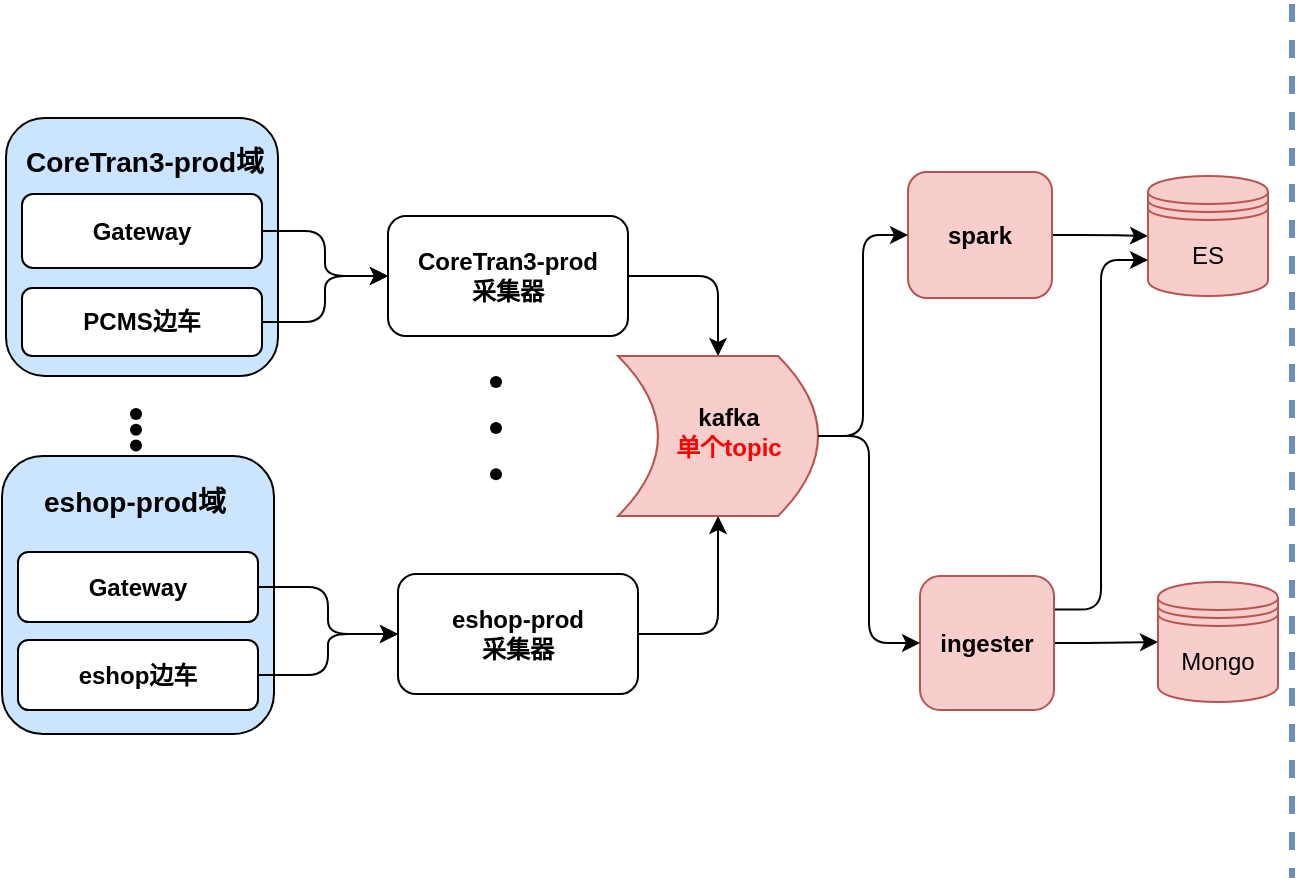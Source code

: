 <mxfile version="28.2.4">
  <diagram name="原型图" id="9Li6IN2-fdfVNfoZi-YO">
    <mxGraphModel dx="2146" dy="1844" grid="0" gridSize="10" guides="0" tooltips="1" connect="1" arrows="1" fold="1" page="0" pageScale="1" pageWidth="827" pageHeight="1169" math="0" shadow="0">
      <root>
        <mxCell id="0" />
        <mxCell id="1" parent="0" />
        <mxCell id="GwXWVeqkWk4CuG4hyDd8-16" value="" style="rounded=1;whiteSpace=wrap;html=1;fillColor=#CCE5FF;" parent="1" vertex="1">
          <mxGeometry x="-1062" y="-986" width="136" height="129" as="geometry" />
        </mxCell>
        <mxCell id="je_rRdqIXx3PYmjw4o95-9" style="edgeStyle=orthogonalEdgeStyle;rounded=1;orthogonalLoop=1;jettySize=auto;html=1;entryX=0;entryY=0.5;entryDx=0;entryDy=0;entryPerimeter=0;exitX=0;exitY=0.75;exitDx=0;exitDy=0;" parent="1" edge="1">
          <mxGeometry relative="1" as="geometry">
            <mxPoint x="2548" y="561" as="sourcePoint" />
            <Array as="points">
              <mxPoint x="2414" y="561" />
              <mxPoint x="2414" y="760" />
            </Array>
          </mxGeometry>
        </mxCell>
        <mxCell id="je_rRdqIXx3PYmjw4o95-10" value="2. 监听到的gateway节点列表和DB中节点信息对比" style="edgeLabel;html=1;align=center;verticalAlign=middle;resizable=0;points=[];rounded=1;" parent="je_rRdqIXx3PYmjw4o95-9" vertex="1" connectable="0">
          <mxGeometry x="-0.009" y="3" relative="1" as="geometry">
            <mxPoint as="offset" />
          </mxGeometry>
        </mxCell>
        <mxCell id="GwXWVeqkWk4CuG4hyDd8-29" style="edgeStyle=orthogonalEdgeStyle;rounded=1;orthogonalLoop=1;jettySize=auto;html=1;exitX=1;exitY=0.5;exitDx=0;exitDy=0;entryX=0;entryY=0.5;entryDx=0;entryDy=0;" parent="1" source="GwXWVeqkWk4CuG4hyDd8-5" target="GwXWVeqkWk4CuG4hyDd8-26" edge="1">
          <mxGeometry relative="1" as="geometry">
            <mxPoint x="-870.375" y="-897.5" as="targetPoint" />
          </mxGeometry>
        </mxCell>
        <mxCell id="GwXWVeqkWk4CuG4hyDd8-5" value="&lt;b&gt;PCMS边车&lt;/b&gt;" style="rounded=1;whiteSpace=wrap;html=1;" parent="1" vertex="1">
          <mxGeometry x="-1054" y="-901" width="120" height="34" as="geometry" />
        </mxCell>
        <mxCell id="GwXWVeqkWk4CuG4hyDd8-28" style="edgeStyle=orthogonalEdgeStyle;rounded=1;orthogonalLoop=1;jettySize=auto;html=1;exitX=1;exitY=0.5;exitDx=0;exitDy=0;entryX=0;entryY=0.5;entryDx=0;entryDy=0;" parent="1" source="GwXWVeqkWk4CuG4hyDd8-6" target="GwXWVeqkWk4CuG4hyDd8-26" edge="1">
          <mxGeometry relative="1" as="geometry" />
        </mxCell>
        <mxCell id="GwXWVeqkWk4CuG4hyDd8-6" value="&lt;b&gt;Gateway&lt;/b&gt;" style="rounded=1;whiteSpace=wrap;html=1;" parent="1" vertex="1">
          <mxGeometry x="-1054" y="-948" width="120" height="37" as="geometry" />
        </mxCell>
        <mxCell id="GwXWVeqkWk4CuG4hyDd8-17" value="" style="rounded=1;whiteSpace=wrap;html=1;fillColor=#CCE5FF;" parent="1" vertex="1">
          <mxGeometry x="-1064" y="-817" width="136" height="139" as="geometry" />
        </mxCell>
        <mxCell id="GwXWVeqkWk4CuG4hyDd8-31" style="edgeStyle=orthogonalEdgeStyle;rounded=1;orthogonalLoop=1;jettySize=auto;html=1;exitX=1;exitY=0.5;exitDx=0;exitDy=0;entryX=0;entryY=0.5;entryDx=0;entryDy=0;" parent="1" source="GwXWVeqkWk4CuG4hyDd8-18" target="GwXWVeqkWk4CuG4hyDd8-27" edge="1">
          <mxGeometry relative="1" as="geometry" />
        </mxCell>
        <mxCell id="GwXWVeqkWk4CuG4hyDd8-18" value="&lt;b&gt;eshop边车&lt;/b&gt;" style="rounded=1;whiteSpace=wrap;html=1;" parent="1" vertex="1">
          <mxGeometry x="-1056" y="-725" width="120" height="35" as="geometry" />
        </mxCell>
        <mxCell id="GwXWVeqkWk4CuG4hyDd8-30" style="edgeStyle=orthogonalEdgeStyle;rounded=1;orthogonalLoop=1;jettySize=auto;html=1;exitX=1;exitY=0.5;exitDx=0;exitDy=0;entryX=0;entryY=0.5;entryDx=0;entryDy=0;" parent="1" source="GwXWVeqkWk4CuG4hyDd8-19" target="GwXWVeqkWk4CuG4hyDd8-27" edge="1">
          <mxGeometry relative="1" as="geometry" />
        </mxCell>
        <mxCell id="GwXWVeqkWk4CuG4hyDd8-19" value="&lt;b&gt;Gateway&lt;/b&gt;" style="rounded=1;whiteSpace=wrap;html=1;" parent="1" vertex="1">
          <mxGeometry x="-1056" y="-769" width="120" height="35" as="geometry" />
        </mxCell>
        <mxCell id="GwXWVeqkWk4CuG4hyDd8-35" style="edgeStyle=orthogonalEdgeStyle;rounded=1;orthogonalLoop=1;jettySize=auto;html=1;exitX=1;exitY=0.5;exitDx=0;exitDy=0;entryX=0.5;entryY=1;entryDx=0;entryDy=0;" parent="1" source="GwXWVeqkWk4CuG4hyDd8-26" target="GwXWVeqkWk4CuG4hyDd8-32" edge="1">
          <mxGeometry relative="1" as="geometry" />
        </mxCell>
        <mxCell id="GwXWVeqkWk4CuG4hyDd8-26" value="&lt;b&gt;CoreTran3-prod&lt;/b&gt;&lt;div&gt;&lt;b&gt;采集器&lt;/b&gt;&lt;/div&gt;" style="rounded=1;whiteSpace=wrap;html=1;" parent="1" vertex="1">
          <mxGeometry x="-871" y="-937" width="120" height="60" as="geometry" />
        </mxCell>
        <mxCell id="GwXWVeqkWk4CuG4hyDd8-36" style="edgeStyle=orthogonalEdgeStyle;rounded=1;orthogonalLoop=1;jettySize=auto;html=1;exitX=1;exitY=0.5;exitDx=0;exitDy=0;entryX=0.5;entryY=0;entryDx=0;entryDy=0;" parent="1" source="GwXWVeqkWk4CuG4hyDd8-27" target="GwXWVeqkWk4CuG4hyDd8-32" edge="1">
          <mxGeometry relative="1" as="geometry" />
        </mxCell>
        <mxCell id="GwXWVeqkWk4CuG4hyDd8-27" value="&lt;b&gt;eshop-prod&lt;/b&gt;&lt;div&gt;&lt;b&gt;采集器&lt;/b&gt;&lt;/div&gt;" style="rounded=1;whiteSpace=wrap;html=1;" parent="1" vertex="1">
          <mxGeometry x="-866" y="-758" width="120" height="60" as="geometry" />
        </mxCell>
        <mxCell id="GwXWVeqkWk4CuG4hyDd8-34" value="" style="group;rounded=1;" parent="1" vertex="1" connectable="0">
          <mxGeometry x="-756" y="-867" width="100" height="80" as="geometry" />
        </mxCell>
        <mxCell id="GwXWVeqkWk4CuG4hyDd8-32" value="" style="shape=dataStorage;whiteSpace=wrap;html=1;fixedSize=1;rotation=-180;rounded=1;fillColor=#f8cecc;strokeColor=#b85450;" parent="GwXWVeqkWk4CuG4hyDd8-34" vertex="1">
          <mxGeometry width="100" height="80" as="geometry" />
        </mxCell>
        <mxCell id="GwXWVeqkWk4CuG4hyDd8-33" value="&lt;b&gt;kafka&lt;/b&gt;&lt;div&gt;&lt;b&gt;&lt;font style=&quot;color: rgb(255, 0, 0);&quot;&gt;单个topic&lt;/font&gt;&lt;/b&gt;&lt;/div&gt;" style="text;html=1;align=center;verticalAlign=middle;resizable=0;points=[];autosize=1;strokeColor=none;fillColor=none;rounded=1;" parent="GwXWVeqkWk4CuG4hyDd8-34" vertex="1">
          <mxGeometry x="19" y="17" width="71" height="41" as="geometry" />
        </mxCell>
        <mxCell id="GwXWVeqkWk4CuG4hyDd8-37" value="" style="group;rounded=1;" parent="1" vertex="1" connectable="0">
          <mxGeometry x="-1007" y="-848" width="20" height="27" as="geometry" />
        </mxCell>
        <mxCell id="GwXWVeqkWk4CuG4hyDd8-38" value="" style="shape=waypoint;size=6;pointerEvents=1;points=[];fillColor=none;resizable=0;rotatable=0;perimeter=centerPerimeter;snapToPoint=1;rounded=1;" parent="GwXWVeqkWk4CuG4hyDd8-37" vertex="1">
          <mxGeometry width="20" height="20" as="geometry" />
        </mxCell>
        <mxCell id="GwXWVeqkWk4CuG4hyDd8-39" value="" style="shape=waypoint;size=6;pointerEvents=1;points=[];fillColor=none;resizable=0;rotatable=0;perimeter=centerPerimeter;snapToPoint=1;rounded=1;" parent="GwXWVeqkWk4CuG4hyDd8-37" vertex="1">
          <mxGeometry y="15.75" width="20" height="20" as="geometry" />
        </mxCell>
        <mxCell id="GwXWVeqkWk4CuG4hyDd8-40" value="" style="shape=waypoint;size=6;pointerEvents=1;points=[];fillColor=none;resizable=0;rotatable=0;perimeter=centerPerimeter;snapToPoint=1;rounded=1;" parent="GwXWVeqkWk4CuG4hyDd8-37" vertex="1">
          <mxGeometry y="7.875" width="20" height="20" as="geometry" />
        </mxCell>
        <mxCell id="GwXWVeqkWk4CuG4hyDd8-41" value="" style="group;rounded=1;" parent="1" vertex="1" connectable="0">
          <mxGeometry x="-827" y="-864" width="20" height="79" as="geometry" />
        </mxCell>
        <mxCell id="GwXWVeqkWk4CuG4hyDd8-42" value="" style="shape=waypoint;size=6;pointerEvents=1;points=[];fillColor=none;resizable=0;rotatable=0;perimeter=centerPerimeter;snapToPoint=1;rounded=1;" parent="GwXWVeqkWk4CuG4hyDd8-41" vertex="1">
          <mxGeometry width="20" height="20" as="geometry" />
        </mxCell>
        <mxCell id="GwXWVeqkWk4CuG4hyDd8-43" value="" style="shape=waypoint;size=6;pointerEvents=1;points=[];fillColor=none;resizable=0;rotatable=0;perimeter=centerPerimeter;snapToPoint=1;rounded=1;" parent="GwXWVeqkWk4CuG4hyDd8-41" vertex="1">
          <mxGeometry y="46.083" width="20" height="20" as="geometry" />
        </mxCell>
        <mxCell id="GwXWVeqkWk4CuG4hyDd8-44" value="" style="shape=waypoint;size=6;pointerEvents=1;points=[];fillColor=none;resizable=0;rotatable=0;perimeter=centerPerimeter;snapToPoint=1;rounded=1;" parent="GwXWVeqkWk4CuG4hyDd8-41" vertex="1">
          <mxGeometry y="23.042" width="20" height="20" as="geometry" />
        </mxCell>
        <mxCell id="GwXWVeqkWk4CuG4hyDd8-64" style="edgeStyle=orthogonalEdgeStyle;rounded=1;orthogonalLoop=1;jettySize=auto;html=1;exitX=1;exitY=0.5;exitDx=0;exitDy=0;entryX=0;entryY=0.5;entryDx=0;entryDy=0;" parent="1" source="GwXWVeqkWk4CuG4hyDd8-49" target="GwXWVeqkWk4CuG4hyDd8-60" edge="1">
          <mxGeometry relative="1" as="geometry" />
        </mxCell>
        <mxCell id="GwXWVeqkWk4CuG4hyDd8-49" value="&lt;b&gt;spark&lt;/b&gt;" style="rounded=1;whiteSpace=wrap;html=1;fillColor=#f8cecc;strokeColor=#b85450;" parent="1" vertex="1">
          <mxGeometry x="-611" y="-959" width="72" height="63" as="geometry" />
        </mxCell>
        <mxCell id="GwXWVeqkWk4CuG4hyDd8-57" style="edgeStyle=orthogonalEdgeStyle;rounded=1;orthogonalLoop=1;jettySize=auto;html=1;exitX=0;exitY=0.5;exitDx=0;exitDy=0;entryX=0;entryY=0.5;entryDx=0;entryDy=0;" parent="1" source="GwXWVeqkWk4CuG4hyDd8-32" target="GwXWVeqkWk4CuG4hyDd8-49" edge="1">
          <mxGeometry relative="1" as="geometry" />
        </mxCell>
        <mxCell id="GwXWVeqkWk4CuG4hyDd8-60" value="ES" style="shape=datastore;whiteSpace=wrap;html=1;rounded=1;fillColor=#f8cecc;strokeColor=#b85450;" parent="1" vertex="1">
          <mxGeometry x="-491" y="-957" width="60" height="60" as="geometry" />
        </mxCell>
        <mxCell id="GwXWVeqkWk4CuG4hyDd8-61" value="Mongo" style="shape=datastore;whiteSpace=wrap;html=1;rounded=1;fillColor=#f8cecc;strokeColor=#b85450;" parent="1" vertex="1">
          <mxGeometry x="-486" y="-754" width="60" height="60" as="geometry" />
        </mxCell>
        <mxCell id="GwXWVeqkWk4CuG4hyDd8-62" value="&lt;b&gt;&lt;font style=&quot;font-size: 14px;&quot;&gt;eshop-prod域&lt;/font&gt;&lt;/b&gt;" style="text;html=1;align=center;verticalAlign=middle;resizable=0;points=[];autosize=1;strokeColor=none;fillColor=none;rounded=1;" parent="1" vertex="1">
          <mxGeometry x="-1053" y="-809" width="109" height="29" as="geometry" />
        </mxCell>
        <mxCell id="GwXWVeqkWk4CuG4hyDd8-63" value="&lt;b&gt;&lt;font style=&quot;font-size: 14px;&quot;&gt;CoreTran3-prod域&lt;/font&gt;&lt;/b&gt;" style="text;html=1;align=center;verticalAlign=middle;resizable=0;points=[];autosize=1;strokeColor=none;fillColor=none;rounded=1;" parent="1" vertex="1">
          <mxGeometry x="-1062" y="-979" width="137" height="29" as="geometry" />
        </mxCell>
        <mxCell id="GwXWVeqkWk4CuG4hyDd8-69" style="edgeStyle=orthogonalEdgeStyle;rounded=1;orthogonalLoop=1;jettySize=auto;html=1;exitX=1;exitY=0.5;exitDx=0;exitDy=0;entryX=0;entryY=0.5;entryDx=0;entryDy=0;" parent="1" source="GwXWVeqkWk4CuG4hyDd8-67" target="GwXWVeqkWk4CuG4hyDd8-61" edge="1">
          <mxGeometry relative="1" as="geometry" />
        </mxCell>
        <mxCell id="GwXWVeqkWk4CuG4hyDd8-70" style="edgeStyle=orthogonalEdgeStyle;rounded=1;orthogonalLoop=1;jettySize=auto;html=1;exitX=1;exitY=0.25;exitDx=0;exitDy=0;entryX=0;entryY=0.7;entryDx=0;entryDy=0;" parent="1" source="GwXWVeqkWk4CuG4hyDd8-67" target="GwXWVeqkWk4CuG4hyDd8-60" edge="1">
          <mxGeometry relative="1" as="geometry" />
        </mxCell>
        <mxCell id="GwXWVeqkWk4CuG4hyDd8-67" value="&lt;b&gt;ingester&lt;/b&gt;" style="rounded=1;whiteSpace=wrap;html=1;fillColor=#f8cecc;strokeColor=#b85450;" parent="1" vertex="1">
          <mxGeometry x="-605" y="-757" width="67" height="67" as="geometry" />
        </mxCell>
        <mxCell id="GwXWVeqkWk4CuG4hyDd8-68" style="edgeStyle=orthogonalEdgeStyle;rounded=1;orthogonalLoop=1;jettySize=auto;html=1;exitX=0;exitY=0.5;exitDx=0;exitDy=0;entryX=0;entryY=0.5;entryDx=0;entryDy=0;" parent="1" source="GwXWVeqkWk4CuG4hyDd8-32" target="GwXWVeqkWk4CuG4hyDd8-67" edge="1">
          <mxGeometry relative="1" as="geometry" />
        </mxCell>
        <mxCell id="GwXWVeqkWk4CuG4hyDd8-71" value="" style="endArrow=none;dashed=1;html=1;rounded=1;strokeWidth=3;fillColor=#dae8fc;strokeColor=#6c8ebf;" parent="1" edge="1">
          <mxGeometry width="50" height="50" relative="1" as="geometry">
            <mxPoint x="-419" y="-1043" as="sourcePoint" />
            <mxPoint x="-419" y="-606" as="targetPoint" />
          </mxGeometry>
        </mxCell>
      </root>
    </mxGraphModel>
  </diagram>
</mxfile>
